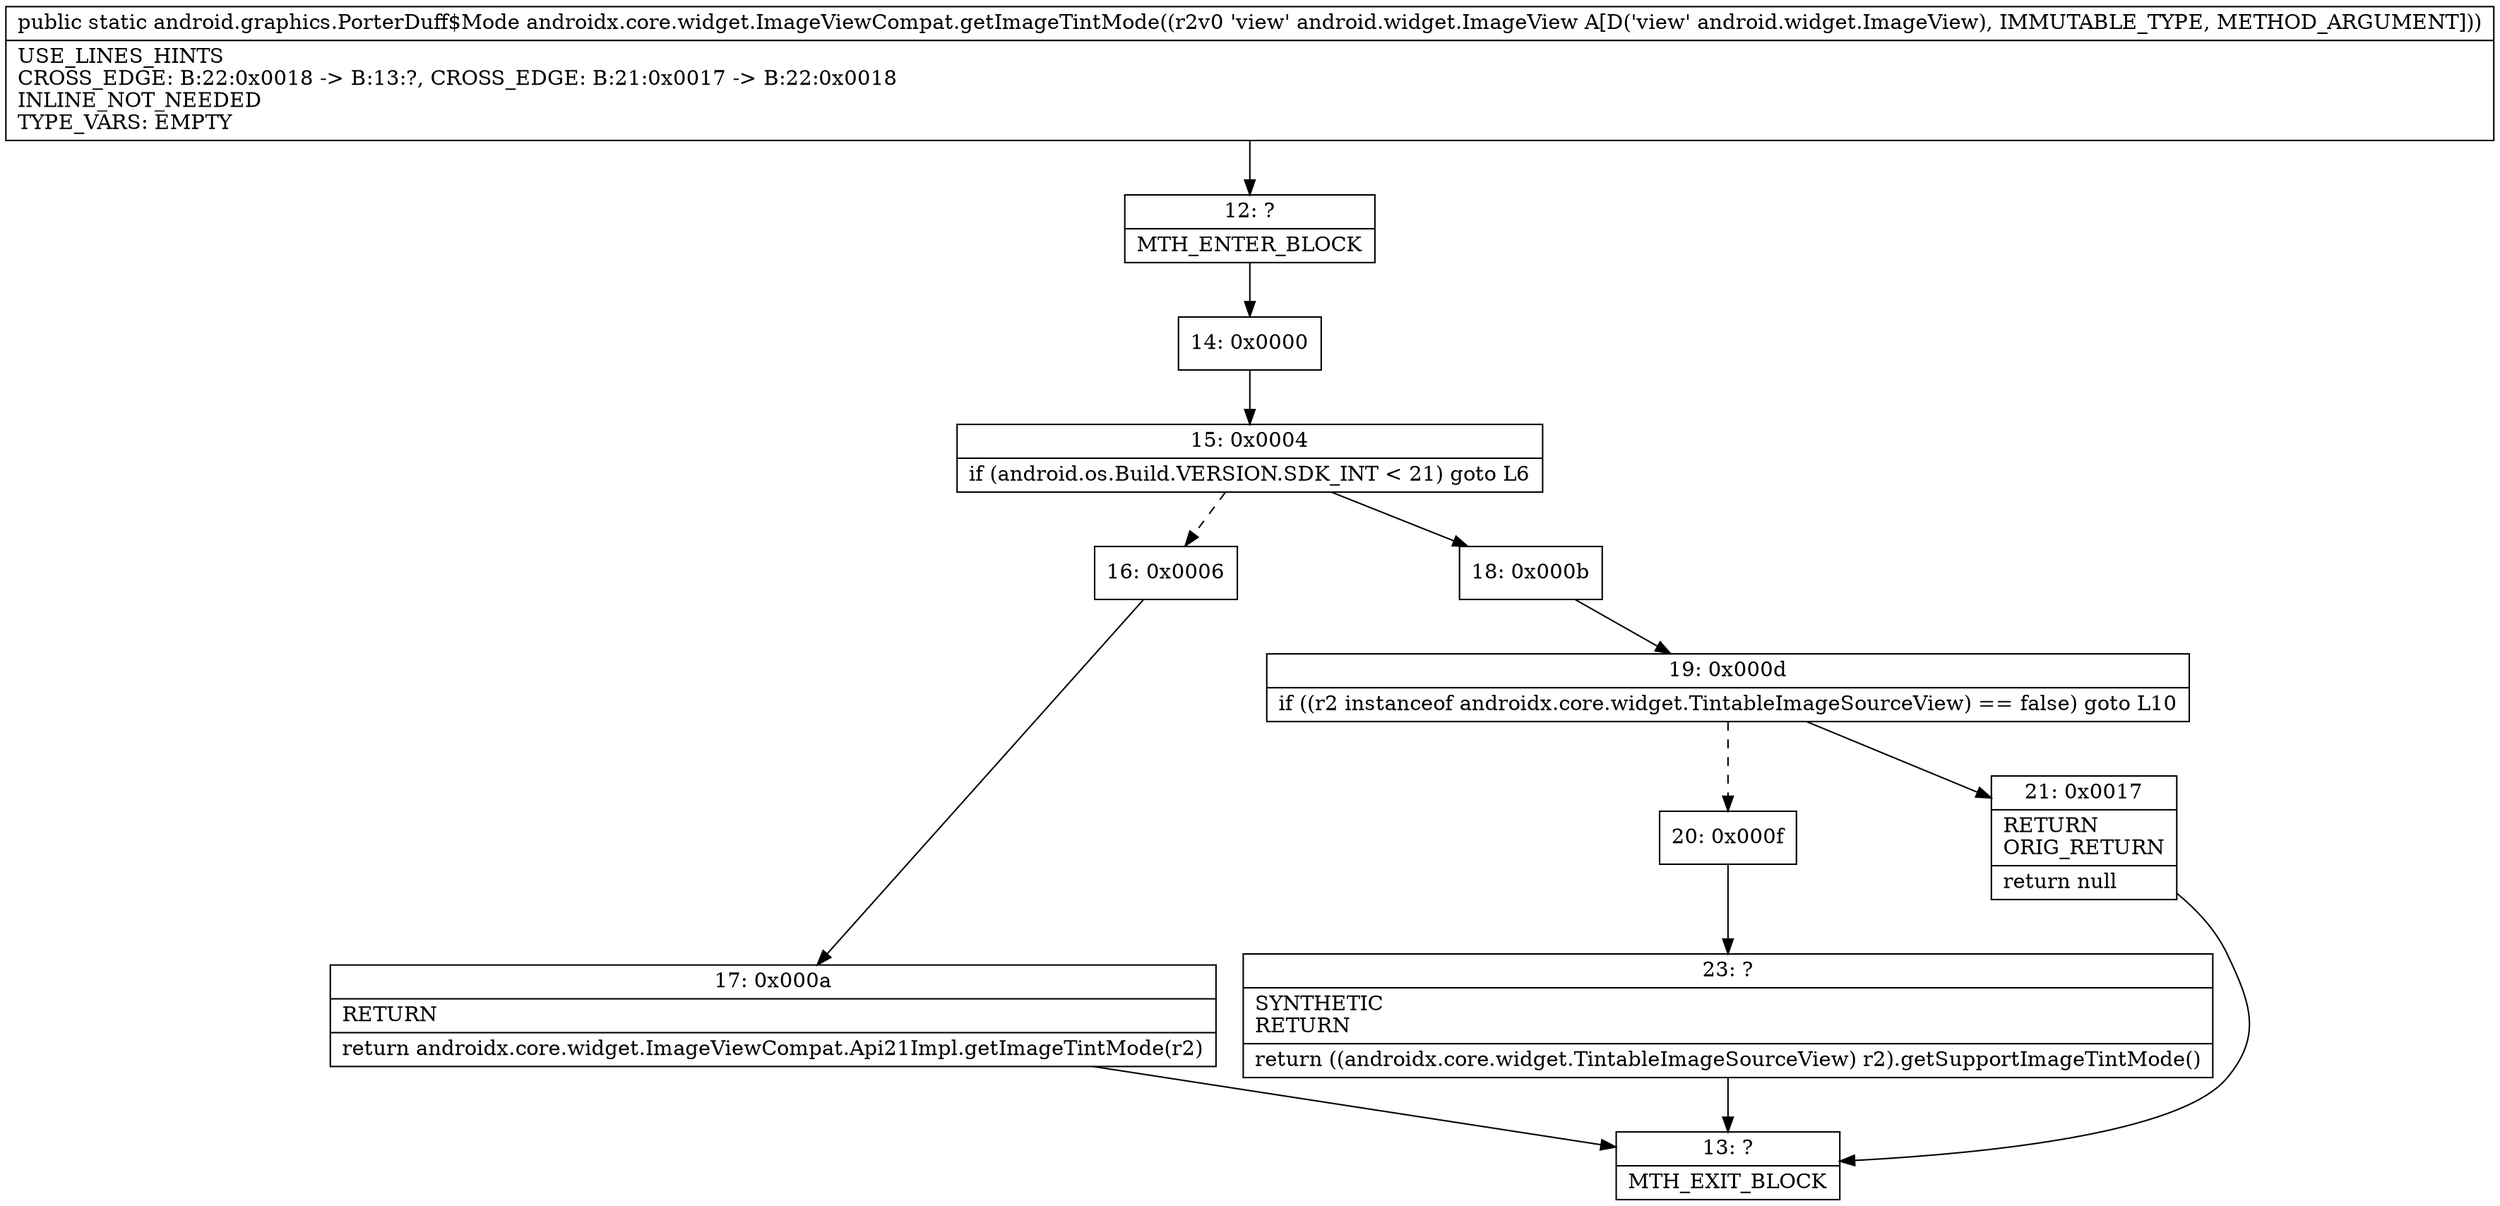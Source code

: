digraph "CFG forandroidx.core.widget.ImageViewCompat.getImageTintMode(Landroid\/widget\/ImageView;)Landroid\/graphics\/PorterDuff$Mode;" {
Node_12 [shape=record,label="{12\:\ ?|MTH_ENTER_BLOCK\l}"];
Node_14 [shape=record,label="{14\:\ 0x0000}"];
Node_15 [shape=record,label="{15\:\ 0x0004|if (android.os.Build.VERSION.SDK_INT \< 21) goto L6\l}"];
Node_16 [shape=record,label="{16\:\ 0x0006}"];
Node_17 [shape=record,label="{17\:\ 0x000a|RETURN\l|return androidx.core.widget.ImageViewCompat.Api21Impl.getImageTintMode(r2)\l}"];
Node_13 [shape=record,label="{13\:\ ?|MTH_EXIT_BLOCK\l}"];
Node_18 [shape=record,label="{18\:\ 0x000b}"];
Node_19 [shape=record,label="{19\:\ 0x000d|if ((r2 instanceof androidx.core.widget.TintableImageSourceView) == false) goto L10\l}"];
Node_20 [shape=record,label="{20\:\ 0x000f}"];
Node_23 [shape=record,label="{23\:\ ?|SYNTHETIC\lRETURN\l|return ((androidx.core.widget.TintableImageSourceView) r2).getSupportImageTintMode()\l}"];
Node_21 [shape=record,label="{21\:\ 0x0017|RETURN\lORIG_RETURN\l|return null\l}"];
MethodNode[shape=record,label="{public static android.graphics.PorterDuff$Mode androidx.core.widget.ImageViewCompat.getImageTintMode((r2v0 'view' android.widget.ImageView A[D('view' android.widget.ImageView), IMMUTABLE_TYPE, METHOD_ARGUMENT]))  | USE_LINES_HINTS\lCROSS_EDGE: B:22:0x0018 \-\> B:13:?, CROSS_EDGE: B:21:0x0017 \-\> B:22:0x0018\lINLINE_NOT_NEEDED\lTYPE_VARS: EMPTY\l}"];
MethodNode -> Node_12;Node_12 -> Node_14;
Node_14 -> Node_15;
Node_15 -> Node_16[style=dashed];
Node_15 -> Node_18;
Node_16 -> Node_17;
Node_17 -> Node_13;
Node_18 -> Node_19;
Node_19 -> Node_20[style=dashed];
Node_19 -> Node_21;
Node_20 -> Node_23;
Node_23 -> Node_13;
Node_21 -> Node_13;
}

